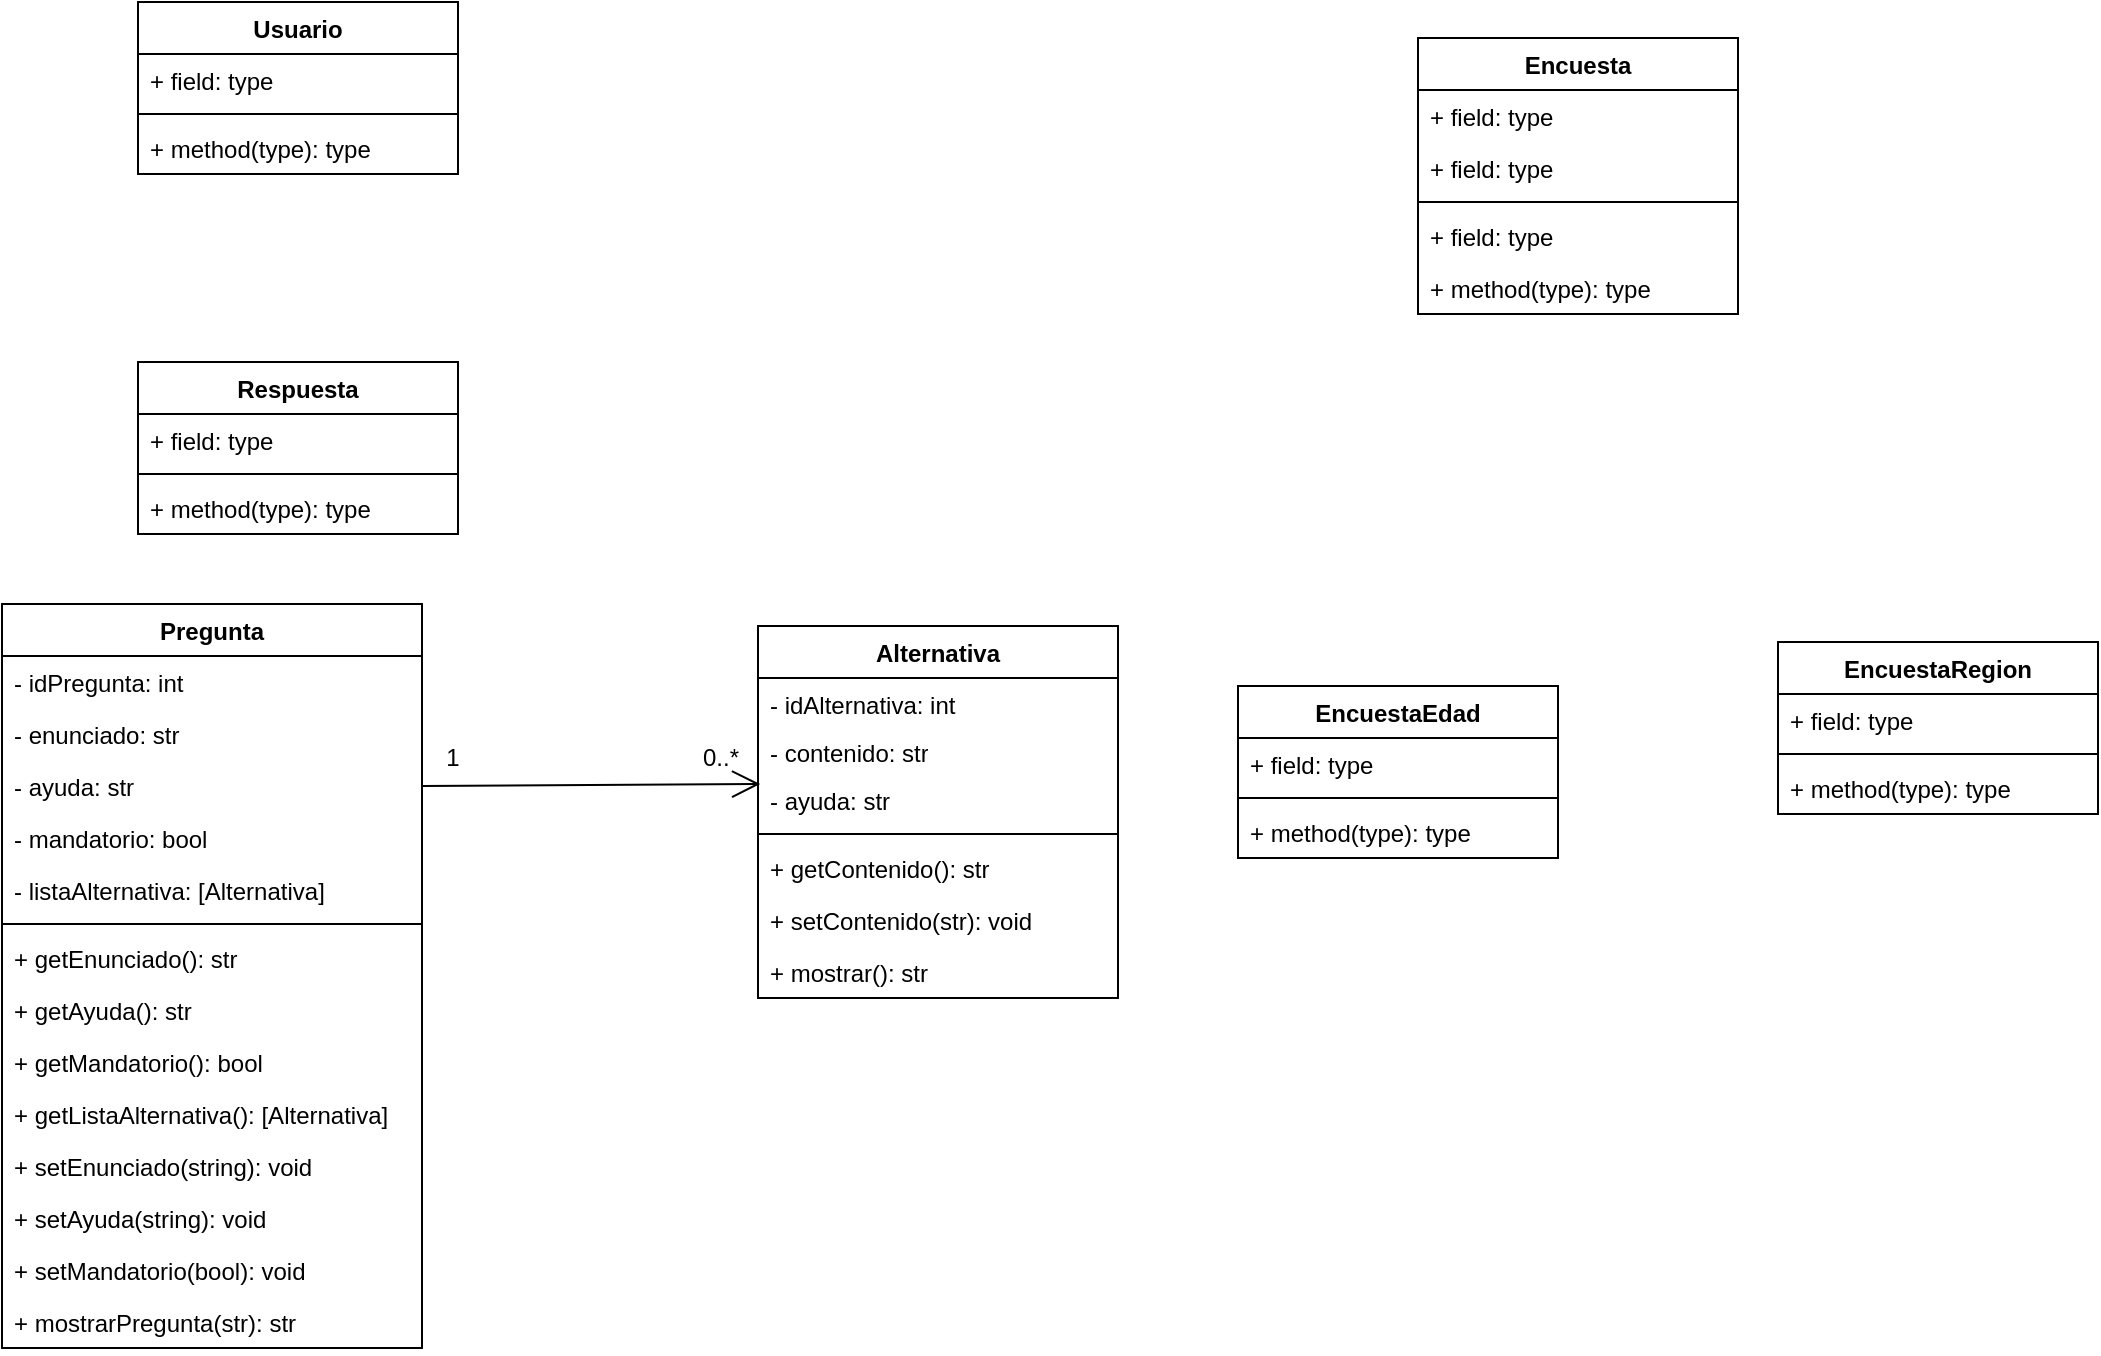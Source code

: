 <mxfile version="24.3.1" type="github">
  <diagram id="C5RBs43oDa-KdzZeNtuy" name="Page-1">
    <mxGraphModel dx="1434" dy="772" grid="1" gridSize="10" guides="1" tooltips="1" connect="1" arrows="1" fold="1" page="1" pageScale="1" pageWidth="1169" pageHeight="827" math="0" shadow="0">
      <root>
        <mxCell id="WIyWlLk6GJQsqaUBKTNV-0" />
        <mxCell id="WIyWlLk6GJQsqaUBKTNV-1" parent="WIyWlLk6GJQsqaUBKTNV-0" />
        <mxCell id="cBV1kslpRWXFgIH1EXpv-0" value="Encuesta" style="swimlane;fontStyle=1;align=center;verticalAlign=top;childLayout=stackLayout;horizontal=1;startSize=26;horizontalStack=0;resizeParent=1;resizeParentMax=0;resizeLast=0;collapsible=1;marginBottom=0;whiteSpace=wrap;html=1;" vertex="1" parent="WIyWlLk6GJQsqaUBKTNV-1">
          <mxGeometry x="760" y="198" width="160" height="138" as="geometry" />
        </mxCell>
        <mxCell id="cBV1kslpRWXFgIH1EXpv-1" value="+ field: type" style="text;strokeColor=none;fillColor=none;align=left;verticalAlign=top;spacingLeft=4;spacingRight=4;overflow=hidden;rotatable=0;points=[[0,0.5],[1,0.5]];portConstraint=eastwest;whiteSpace=wrap;html=1;" vertex="1" parent="cBV1kslpRWXFgIH1EXpv-0">
          <mxGeometry y="26" width="160" height="26" as="geometry" />
        </mxCell>
        <mxCell id="cBV1kslpRWXFgIH1EXpv-70" value="+ field: type" style="text;strokeColor=none;fillColor=none;align=left;verticalAlign=top;spacingLeft=4;spacingRight=4;overflow=hidden;rotatable=0;points=[[0,0.5],[1,0.5]];portConstraint=eastwest;whiteSpace=wrap;html=1;" vertex="1" parent="cBV1kslpRWXFgIH1EXpv-0">
          <mxGeometry y="52" width="160" height="26" as="geometry" />
        </mxCell>
        <mxCell id="cBV1kslpRWXFgIH1EXpv-2" value="" style="line;strokeWidth=1;fillColor=none;align=left;verticalAlign=middle;spacingTop=-1;spacingLeft=3;spacingRight=3;rotatable=0;labelPosition=right;points=[];portConstraint=eastwest;strokeColor=inherit;" vertex="1" parent="cBV1kslpRWXFgIH1EXpv-0">
          <mxGeometry y="78" width="160" height="8" as="geometry" />
        </mxCell>
        <mxCell id="cBV1kslpRWXFgIH1EXpv-71" value="+ field: type" style="text;strokeColor=none;fillColor=none;align=left;verticalAlign=top;spacingLeft=4;spacingRight=4;overflow=hidden;rotatable=0;points=[[0,0.5],[1,0.5]];portConstraint=eastwest;whiteSpace=wrap;html=1;" vertex="1" parent="cBV1kslpRWXFgIH1EXpv-0">
          <mxGeometry y="86" width="160" height="26" as="geometry" />
        </mxCell>
        <mxCell id="cBV1kslpRWXFgIH1EXpv-3" value="+ method(type): type" style="text;strokeColor=none;fillColor=none;align=left;verticalAlign=top;spacingLeft=4;spacingRight=4;overflow=hidden;rotatable=0;points=[[0,0.5],[1,0.5]];portConstraint=eastwest;whiteSpace=wrap;html=1;" vertex="1" parent="cBV1kslpRWXFgIH1EXpv-0">
          <mxGeometry y="112" width="160" height="26" as="geometry" />
        </mxCell>
        <mxCell id="cBV1kslpRWXFgIH1EXpv-4" value="Alternativa" style="swimlane;fontStyle=1;align=center;verticalAlign=top;childLayout=stackLayout;horizontal=1;startSize=26;horizontalStack=0;resizeParent=1;resizeParentMax=0;resizeLast=0;collapsible=1;marginBottom=0;whiteSpace=wrap;html=1;" vertex="1" parent="WIyWlLk6GJQsqaUBKTNV-1">
          <mxGeometry x="430" y="492" width="180" height="186" as="geometry" />
        </mxCell>
        <mxCell id="cBV1kslpRWXFgIH1EXpv-5" value="- idAlternativa: int" style="text;strokeColor=none;fillColor=none;align=left;verticalAlign=top;spacingLeft=4;spacingRight=4;overflow=hidden;rotatable=0;points=[[0,0.5],[1,0.5]];portConstraint=eastwest;whiteSpace=wrap;html=1;" vertex="1" parent="cBV1kslpRWXFgIH1EXpv-4">
          <mxGeometry y="26" width="180" height="24" as="geometry" />
        </mxCell>
        <mxCell id="cBV1kslpRWXFgIH1EXpv-73" value="- contenido: str" style="text;strokeColor=none;fillColor=none;align=left;verticalAlign=top;spacingLeft=4;spacingRight=4;overflow=hidden;rotatable=0;points=[[0,0.5],[1,0.5]];portConstraint=eastwest;whiteSpace=wrap;html=1;" vertex="1" parent="cBV1kslpRWXFgIH1EXpv-4">
          <mxGeometry y="50" width="180" height="24" as="geometry" />
        </mxCell>
        <mxCell id="cBV1kslpRWXFgIH1EXpv-29" value="- ayuda: str" style="text;strokeColor=none;fillColor=none;align=left;verticalAlign=top;spacingLeft=4;spacingRight=4;overflow=hidden;rotatable=0;points=[[0,0.5],[1,0.5]];portConstraint=eastwest;whiteSpace=wrap;html=1;" vertex="1" parent="cBV1kslpRWXFgIH1EXpv-4">
          <mxGeometry y="74" width="180" height="26" as="geometry" />
        </mxCell>
        <mxCell id="cBV1kslpRWXFgIH1EXpv-6" value="" style="line;strokeWidth=1;fillColor=none;align=left;verticalAlign=middle;spacingTop=-1;spacingLeft=3;spacingRight=3;rotatable=0;labelPosition=right;points=[];portConstraint=eastwest;strokeColor=inherit;" vertex="1" parent="cBV1kslpRWXFgIH1EXpv-4">
          <mxGeometry y="100" width="180" height="8" as="geometry" />
        </mxCell>
        <mxCell id="cBV1kslpRWXFgIH1EXpv-7" value="+ getContenido(): str" style="text;strokeColor=none;fillColor=none;align=left;verticalAlign=top;spacingLeft=4;spacingRight=4;overflow=hidden;rotatable=0;points=[[0,0.5],[1,0.5]];portConstraint=eastwest;whiteSpace=wrap;html=1;" vertex="1" parent="cBV1kslpRWXFgIH1EXpv-4">
          <mxGeometry y="108" width="180" height="26" as="geometry" />
        </mxCell>
        <mxCell id="cBV1kslpRWXFgIH1EXpv-31" value="+ setContenido(str): void" style="text;strokeColor=none;fillColor=none;align=left;verticalAlign=top;spacingLeft=4;spacingRight=4;overflow=hidden;rotatable=0;points=[[0,0.5],[1,0.5]];portConstraint=eastwest;whiteSpace=wrap;html=1;" vertex="1" parent="cBV1kslpRWXFgIH1EXpv-4">
          <mxGeometry y="134" width="180" height="26" as="geometry" />
        </mxCell>
        <mxCell id="cBV1kslpRWXFgIH1EXpv-37" value="+ mostrar(): str" style="text;strokeColor=none;fillColor=none;align=left;verticalAlign=top;spacingLeft=4;spacingRight=4;overflow=hidden;rotatable=0;points=[[0,0.5],[1,0.5]];portConstraint=eastwest;whiteSpace=wrap;html=1;" vertex="1" parent="cBV1kslpRWXFgIH1EXpv-4">
          <mxGeometry y="160" width="180" height="26" as="geometry" />
        </mxCell>
        <mxCell id="cBV1kslpRWXFgIH1EXpv-8" value="Pregunta" style="swimlane;fontStyle=1;align=center;verticalAlign=top;childLayout=stackLayout;horizontal=1;startSize=26;horizontalStack=0;resizeParent=1;resizeParentMax=0;resizeLast=0;collapsible=1;marginBottom=0;whiteSpace=wrap;html=1;" vertex="1" parent="WIyWlLk6GJQsqaUBKTNV-1">
          <mxGeometry x="52" y="481" width="210" height="372" as="geometry" />
        </mxCell>
        <mxCell id="cBV1kslpRWXFgIH1EXpv-9" value="- idPregunta: int" style="text;strokeColor=none;fillColor=none;align=left;verticalAlign=top;spacingLeft=4;spacingRight=4;overflow=hidden;rotatable=0;points=[[0,0.5],[1,0.5]];portConstraint=eastwest;whiteSpace=wrap;html=1;" vertex="1" parent="cBV1kslpRWXFgIH1EXpv-8">
          <mxGeometry y="26" width="210" height="26" as="geometry" />
        </mxCell>
        <mxCell id="cBV1kslpRWXFgIH1EXpv-72" value="- enunciado: str" style="text;strokeColor=none;fillColor=none;align=left;verticalAlign=top;spacingLeft=4;spacingRight=4;overflow=hidden;rotatable=0;points=[[0,0.5],[1,0.5]];portConstraint=eastwest;whiteSpace=wrap;html=1;" vertex="1" parent="cBV1kslpRWXFgIH1EXpv-8">
          <mxGeometry y="52" width="210" height="26" as="geometry" />
        </mxCell>
        <mxCell id="cBV1kslpRWXFgIH1EXpv-51" value="- ayuda: str" style="text;strokeColor=none;fillColor=none;align=left;verticalAlign=top;spacingLeft=4;spacingRight=4;overflow=hidden;rotatable=0;points=[[0,0.5],[1,0.5]];portConstraint=eastwest;whiteSpace=wrap;html=1;" vertex="1" parent="cBV1kslpRWXFgIH1EXpv-8">
          <mxGeometry y="78" width="210" height="26" as="geometry" />
        </mxCell>
        <mxCell id="cBV1kslpRWXFgIH1EXpv-52" value="- mandatorio: bool" style="text;strokeColor=none;fillColor=none;align=left;verticalAlign=top;spacingLeft=4;spacingRight=4;overflow=hidden;rotatable=0;points=[[0,0.5],[1,0.5]];portConstraint=eastwest;whiteSpace=wrap;html=1;" vertex="1" parent="cBV1kslpRWXFgIH1EXpv-8">
          <mxGeometry y="104" width="210" height="26" as="geometry" />
        </mxCell>
        <mxCell id="cBV1kslpRWXFgIH1EXpv-53" value="- listaAlternativa: [Alternativa]" style="text;strokeColor=none;fillColor=none;align=left;verticalAlign=top;spacingLeft=4;spacingRight=4;overflow=hidden;rotatable=0;points=[[0,0.5],[1,0.5]];portConstraint=eastwest;whiteSpace=wrap;html=1;" vertex="1" parent="cBV1kslpRWXFgIH1EXpv-8">
          <mxGeometry y="130" width="210" height="26" as="geometry" />
        </mxCell>
        <mxCell id="cBV1kslpRWXFgIH1EXpv-10" value="" style="line;strokeWidth=1;fillColor=none;align=left;verticalAlign=middle;spacingTop=-1;spacingLeft=3;spacingRight=3;rotatable=0;labelPosition=right;points=[];portConstraint=eastwest;strokeColor=inherit;" vertex="1" parent="cBV1kslpRWXFgIH1EXpv-8">
          <mxGeometry y="156" width="210" height="8" as="geometry" />
        </mxCell>
        <mxCell id="cBV1kslpRWXFgIH1EXpv-57" value="+ getEnunciado(): str" style="text;strokeColor=none;fillColor=none;align=left;verticalAlign=top;spacingLeft=4;spacingRight=4;overflow=hidden;rotatable=0;points=[[0,0.5],[1,0.5]];portConstraint=eastwest;whiteSpace=wrap;html=1;" vertex="1" parent="cBV1kslpRWXFgIH1EXpv-8">
          <mxGeometry y="164" width="210" height="26" as="geometry" />
        </mxCell>
        <mxCell id="cBV1kslpRWXFgIH1EXpv-60" value="+ getAyuda(): str" style="text;strokeColor=none;fillColor=none;align=left;verticalAlign=top;spacingLeft=4;spacingRight=4;overflow=hidden;rotatable=0;points=[[0,0.5],[1,0.5]];portConstraint=eastwest;whiteSpace=wrap;html=1;" vertex="1" parent="cBV1kslpRWXFgIH1EXpv-8">
          <mxGeometry y="190" width="210" height="26" as="geometry" />
        </mxCell>
        <mxCell id="cBV1kslpRWXFgIH1EXpv-64" value="+ getMandatorio(): bool" style="text;strokeColor=none;fillColor=none;align=left;verticalAlign=top;spacingLeft=4;spacingRight=4;overflow=hidden;rotatable=0;points=[[0,0.5],[1,0.5]];portConstraint=eastwest;whiteSpace=wrap;html=1;" vertex="1" parent="cBV1kslpRWXFgIH1EXpv-8">
          <mxGeometry y="216" width="210" height="26" as="geometry" />
        </mxCell>
        <mxCell id="cBV1kslpRWXFgIH1EXpv-67" value="+ getListaAlternativa(): [Alternativa]" style="text;strokeColor=none;fillColor=none;align=left;verticalAlign=top;spacingLeft=4;spacingRight=4;overflow=hidden;rotatable=0;points=[[0,0.5],[1,0.5]];portConstraint=eastwest;whiteSpace=wrap;html=1;" vertex="1" parent="cBV1kslpRWXFgIH1EXpv-8">
          <mxGeometry y="242" width="210" height="26" as="geometry" />
        </mxCell>
        <mxCell id="cBV1kslpRWXFgIH1EXpv-66" value="+ setEnunciado(string): void" style="text;strokeColor=none;fillColor=none;align=left;verticalAlign=top;spacingLeft=4;spacingRight=4;overflow=hidden;rotatable=0;points=[[0,0.5],[1,0.5]];portConstraint=eastwest;whiteSpace=wrap;html=1;" vertex="1" parent="cBV1kslpRWXFgIH1EXpv-8">
          <mxGeometry y="268" width="210" height="26" as="geometry" />
        </mxCell>
        <mxCell id="cBV1kslpRWXFgIH1EXpv-62" value="+ setAyuda(string): void" style="text;strokeColor=none;fillColor=none;align=left;verticalAlign=top;spacingLeft=4;spacingRight=4;overflow=hidden;rotatable=0;points=[[0,0.5],[1,0.5]];portConstraint=eastwest;whiteSpace=wrap;html=1;" vertex="1" parent="cBV1kslpRWXFgIH1EXpv-8">
          <mxGeometry y="294" width="210" height="26" as="geometry" />
        </mxCell>
        <mxCell id="cBV1kslpRWXFgIH1EXpv-65" value="+ setMandatorio(bool): void" style="text;strokeColor=none;fillColor=none;align=left;verticalAlign=top;spacingLeft=4;spacingRight=4;overflow=hidden;rotatable=0;points=[[0,0.5],[1,0.5]];portConstraint=eastwest;whiteSpace=wrap;html=1;" vertex="1" parent="cBV1kslpRWXFgIH1EXpv-8">
          <mxGeometry y="320" width="210" height="26" as="geometry" />
        </mxCell>
        <mxCell id="cBV1kslpRWXFgIH1EXpv-69" value="+ mostrarPregunta(str): str" style="text;strokeColor=none;fillColor=none;align=left;verticalAlign=top;spacingLeft=4;spacingRight=4;overflow=hidden;rotatable=0;points=[[0,0.5],[1,0.5]];portConstraint=eastwest;whiteSpace=wrap;html=1;" vertex="1" parent="cBV1kslpRWXFgIH1EXpv-8">
          <mxGeometry y="346" width="210" height="26" as="geometry" />
        </mxCell>
        <mxCell id="cBV1kslpRWXFgIH1EXpv-12" value="EncuestaEdad" style="swimlane;fontStyle=1;align=center;verticalAlign=top;childLayout=stackLayout;horizontal=1;startSize=26;horizontalStack=0;resizeParent=1;resizeParentMax=0;resizeLast=0;collapsible=1;marginBottom=0;whiteSpace=wrap;html=1;" vertex="1" parent="WIyWlLk6GJQsqaUBKTNV-1">
          <mxGeometry x="670" y="522" width="160" height="86" as="geometry" />
        </mxCell>
        <mxCell id="cBV1kslpRWXFgIH1EXpv-13" value="+ field: type" style="text;strokeColor=none;fillColor=none;align=left;verticalAlign=top;spacingLeft=4;spacingRight=4;overflow=hidden;rotatable=0;points=[[0,0.5],[1,0.5]];portConstraint=eastwest;whiteSpace=wrap;html=1;" vertex="1" parent="cBV1kslpRWXFgIH1EXpv-12">
          <mxGeometry y="26" width="160" height="26" as="geometry" />
        </mxCell>
        <mxCell id="cBV1kslpRWXFgIH1EXpv-14" value="" style="line;strokeWidth=1;fillColor=none;align=left;verticalAlign=middle;spacingTop=-1;spacingLeft=3;spacingRight=3;rotatable=0;labelPosition=right;points=[];portConstraint=eastwest;strokeColor=inherit;" vertex="1" parent="cBV1kslpRWXFgIH1EXpv-12">
          <mxGeometry y="52" width="160" height="8" as="geometry" />
        </mxCell>
        <mxCell id="cBV1kslpRWXFgIH1EXpv-15" value="+ method(type): type" style="text;strokeColor=none;fillColor=none;align=left;verticalAlign=top;spacingLeft=4;spacingRight=4;overflow=hidden;rotatable=0;points=[[0,0.5],[1,0.5]];portConstraint=eastwest;whiteSpace=wrap;html=1;" vertex="1" parent="cBV1kslpRWXFgIH1EXpv-12">
          <mxGeometry y="60" width="160" height="26" as="geometry" />
        </mxCell>
        <mxCell id="cBV1kslpRWXFgIH1EXpv-16" value="EncuestaRegion" style="swimlane;fontStyle=1;align=center;verticalAlign=top;childLayout=stackLayout;horizontal=1;startSize=26;horizontalStack=0;resizeParent=1;resizeParentMax=0;resizeLast=0;collapsible=1;marginBottom=0;whiteSpace=wrap;html=1;" vertex="1" parent="WIyWlLk6GJQsqaUBKTNV-1">
          <mxGeometry x="940" y="500" width="160" height="86" as="geometry" />
        </mxCell>
        <mxCell id="cBV1kslpRWXFgIH1EXpv-17" value="+ field: type" style="text;strokeColor=none;fillColor=none;align=left;verticalAlign=top;spacingLeft=4;spacingRight=4;overflow=hidden;rotatable=0;points=[[0,0.5],[1,0.5]];portConstraint=eastwest;whiteSpace=wrap;html=1;" vertex="1" parent="cBV1kslpRWXFgIH1EXpv-16">
          <mxGeometry y="26" width="160" height="26" as="geometry" />
        </mxCell>
        <mxCell id="cBV1kslpRWXFgIH1EXpv-18" value="" style="line;strokeWidth=1;fillColor=none;align=left;verticalAlign=middle;spacingTop=-1;spacingLeft=3;spacingRight=3;rotatable=0;labelPosition=right;points=[];portConstraint=eastwest;strokeColor=inherit;" vertex="1" parent="cBV1kslpRWXFgIH1EXpv-16">
          <mxGeometry y="52" width="160" height="8" as="geometry" />
        </mxCell>
        <mxCell id="cBV1kslpRWXFgIH1EXpv-19" value="+ method(type): type" style="text;strokeColor=none;fillColor=none;align=left;verticalAlign=top;spacingLeft=4;spacingRight=4;overflow=hidden;rotatable=0;points=[[0,0.5],[1,0.5]];portConstraint=eastwest;whiteSpace=wrap;html=1;" vertex="1" parent="cBV1kslpRWXFgIH1EXpv-16">
          <mxGeometry y="60" width="160" height="26" as="geometry" />
        </mxCell>
        <mxCell id="cBV1kslpRWXFgIH1EXpv-20" value="Respuesta" style="swimlane;fontStyle=1;align=center;verticalAlign=top;childLayout=stackLayout;horizontal=1;startSize=26;horizontalStack=0;resizeParent=1;resizeParentMax=0;resizeLast=0;collapsible=1;marginBottom=0;whiteSpace=wrap;html=1;" vertex="1" parent="WIyWlLk6GJQsqaUBKTNV-1">
          <mxGeometry x="120" y="360" width="160" height="86" as="geometry" />
        </mxCell>
        <mxCell id="cBV1kslpRWXFgIH1EXpv-21" value="+ field: type" style="text;strokeColor=none;fillColor=none;align=left;verticalAlign=top;spacingLeft=4;spacingRight=4;overflow=hidden;rotatable=0;points=[[0,0.5],[1,0.5]];portConstraint=eastwest;whiteSpace=wrap;html=1;" vertex="1" parent="cBV1kslpRWXFgIH1EXpv-20">
          <mxGeometry y="26" width="160" height="26" as="geometry" />
        </mxCell>
        <mxCell id="cBV1kslpRWXFgIH1EXpv-22" value="" style="line;strokeWidth=1;fillColor=none;align=left;verticalAlign=middle;spacingTop=-1;spacingLeft=3;spacingRight=3;rotatable=0;labelPosition=right;points=[];portConstraint=eastwest;strokeColor=inherit;" vertex="1" parent="cBV1kslpRWXFgIH1EXpv-20">
          <mxGeometry y="52" width="160" height="8" as="geometry" />
        </mxCell>
        <mxCell id="cBV1kslpRWXFgIH1EXpv-23" value="+ method(type): type" style="text;strokeColor=none;fillColor=none;align=left;verticalAlign=top;spacingLeft=4;spacingRight=4;overflow=hidden;rotatable=0;points=[[0,0.5],[1,0.5]];portConstraint=eastwest;whiteSpace=wrap;html=1;" vertex="1" parent="cBV1kslpRWXFgIH1EXpv-20">
          <mxGeometry y="60" width="160" height="26" as="geometry" />
        </mxCell>
        <mxCell id="cBV1kslpRWXFgIH1EXpv-24" value="Usuario" style="swimlane;fontStyle=1;align=center;verticalAlign=top;childLayout=stackLayout;horizontal=1;startSize=26;horizontalStack=0;resizeParent=1;resizeParentMax=0;resizeLast=0;collapsible=1;marginBottom=0;whiteSpace=wrap;html=1;" vertex="1" parent="WIyWlLk6GJQsqaUBKTNV-1">
          <mxGeometry x="120" y="180" width="160" height="86" as="geometry" />
        </mxCell>
        <mxCell id="cBV1kslpRWXFgIH1EXpv-25" value="+ field: type" style="text;strokeColor=none;fillColor=none;align=left;verticalAlign=top;spacingLeft=4;spacingRight=4;overflow=hidden;rotatable=0;points=[[0,0.5],[1,0.5]];portConstraint=eastwest;whiteSpace=wrap;html=1;" vertex="1" parent="cBV1kslpRWXFgIH1EXpv-24">
          <mxGeometry y="26" width="160" height="26" as="geometry" />
        </mxCell>
        <mxCell id="cBV1kslpRWXFgIH1EXpv-26" value="" style="line;strokeWidth=1;fillColor=none;align=left;verticalAlign=middle;spacingTop=-1;spacingLeft=3;spacingRight=3;rotatable=0;labelPosition=right;points=[];portConstraint=eastwest;strokeColor=inherit;" vertex="1" parent="cBV1kslpRWXFgIH1EXpv-24">
          <mxGeometry y="52" width="160" height="8" as="geometry" />
        </mxCell>
        <mxCell id="cBV1kslpRWXFgIH1EXpv-27" value="+ method(type): type" style="text;strokeColor=none;fillColor=none;align=left;verticalAlign=top;spacingLeft=4;spacingRight=4;overflow=hidden;rotatable=0;points=[[0,0.5],[1,0.5]];portConstraint=eastwest;whiteSpace=wrap;html=1;" vertex="1" parent="cBV1kslpRWXFgIH1EXpv-24">
          <mxGeometry y="60" width="160" height="26" as="geometry" />
        </mxCell>
        <mxCell id="cBV1kslpRWXFgIH1EXpv-48" value="" style="endArrow=open;endFill=1;endSize=12;html=1;rounded=0;entryX=0.006;entryY=0.192;entryDx=0;entryDy=0;entryPerimeter=0;exitX=1;exitY=0.5;exitDx=0;exitDy=0;" edge="1" parent="WIyWlLk6GJQsqaUBKTNV-1" source="cBV1kslpRWXFgIH1EXpv-51" target="cBV1kslpRWXFgIH1EXpv-29">
          <mxGeometry width="160" relative="1" as="geometry">
            <mxPoint x="240" y="527" as="sourcePoint" />
            <mxPoint x="400" y="526.5" as="targetPoint" />
          </mxGeometry>
        </mxCell>
        <mxCell id="cBV1kslpRWXFgIH1EXpv-49" value="1" style="text;html=1;align=center;verticalAlign=middle;resizable=0;points=[];autosize=1;strokeColor=none;fillColor=none;" vertex="1" parent="WIyWlLk6GJQsqaUBKTNV-1">
          <mxGeometry x="262" y="543" width="30" height="30" as="geometry" />
        </mxCell>
        <mxCell id="cBV1kslpRWXFgIH1EXpv-50" value="0..*" style="text;html=1;align=center;verticalAlign=middle;resizable=0;points=[];autosize=1;strokeColor=none;fillColor=none;" vertex="1" parent="WIyWlLk6GJQsqaUBKTNV-1">
          <mxGeometry x="391" y="543" width="40" height="30" as="geometry" />
        </mxCell>
      </root>
    </mxGraphModel>
  </diagram>
</mxfile>
